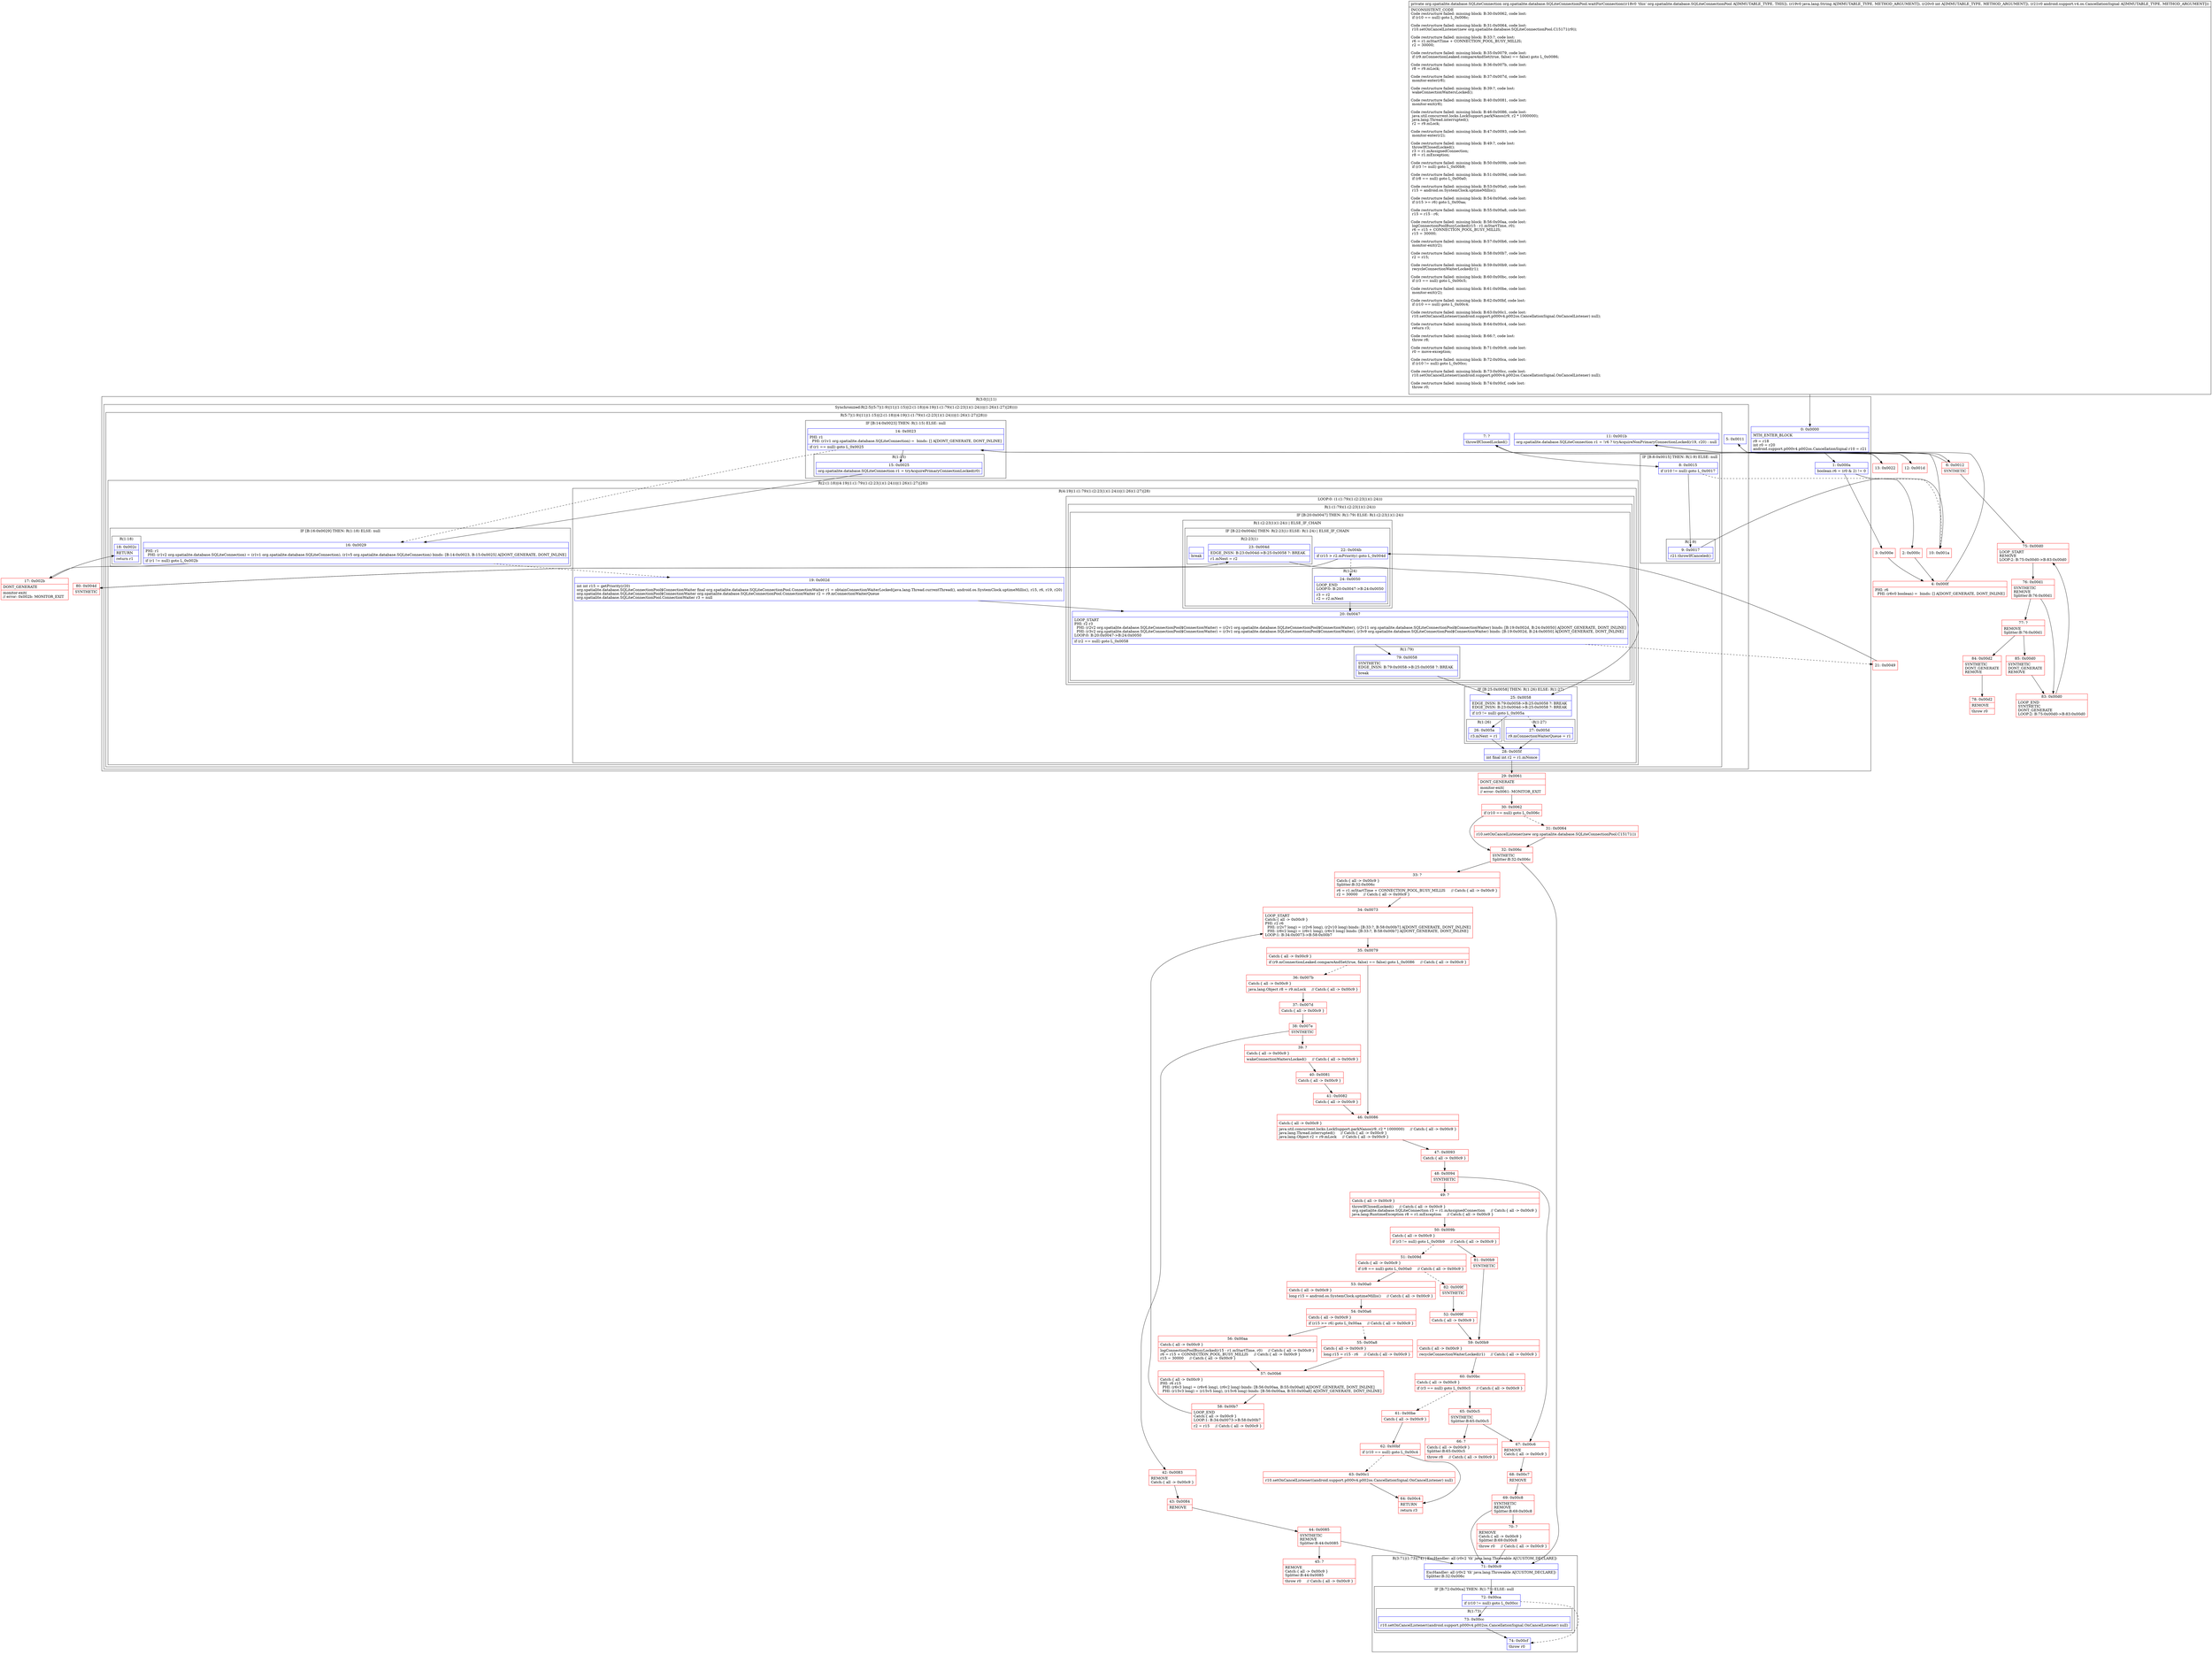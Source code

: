 digraph "CFG fororg.spatialite.database.SQLiteConnectionPool.waitForConnection(Ljava\/lang\/String;ILandroid\/support\/v4\/os\/CancellationSignal;)Lorg\/spatialite\/database\/SQLiteConnection;" {
subgraph cluster_Region_1811377445 {
label = "R(3:0|1|11)";
node [shape=record,color=blue];
Node_0 [shape=record,label="{0\:\ 0x0000|MTH_ENTER_BLOCK\l|r9 = r18\lint r0 = r20\landroid.support.p000v4.p002os.CancellationSignal r10 = r21\l}"];
Node_1 [shape=record,label="{1\:\ 0x000a|boolean r6 = (r0 & 2) != 0\l}"];
subgraph cluster_SynchronizedRegion_664923581 {
label = "Synchronized:R(2:5|(5:7|(1:9)|11|(1:15)|(2:(1:18)|(4:19|(1:(1:79)(1:(2:23|1)(1:24)))|(1:26)(1:27)|28))))";
node [shape=record,color=blue];
Node_5 [shape=record,label="{5\:\ 0x0011}"];
subgraph cluster_Region_1651898512 {
label = "R(5:7|(1:9)|11|(1:15)|(2:(1:18)|(4:19|(1:(1:79)(1:(2:23|1)(1:24)))|(1:26)(1:27)|28)))";
node [shape=record,color=blue];
Node_7 [shape=record,label="{7\:\ ?|throwIfClosedLocked()\l}"];
subgraph cluster_IfRegion_331356220 {
label = "IF [B:8:0x0015] THEN: R(1:9) ELSE: null";
node [shape=record,color=blue];
Node_8 [shape=record,label="{8\:\ 0x0015|if (r10 != null) goto L_0x0017\l}"];
subgraph cluster_Region_556833609 {
label = "R(1:9)";
node [shape=record,color=blue];
Node_9 [shape=record,label="{9\:\ 0x0017|r21.throwIfCanceled()\l}"];
}
}
Node_11 [shape=record,label="{11\:\ 0x001b|org.spatialite.database.SQLiteConnection r1 = !r6 ? tryAcquireNonPrimaryConnectionLocked(r19, r20) : null\l}"];
subgraph cluster_IfRegion_1460899758 {
label = "IF [B:14:0x0023] THEN: R(1:15) ELSE: null";
node [shape=record,color=blue];
Node_14 [shape=record,label="{14\:\ 0x0023|PHI: r1 \l  PHI: (r1v1 org.spatialite.database.SQLiteConnection) =  binds: [] A[DONT_GENERATE, DONT_INLINE]\l|if (r1 == null) goto L_0x0025\l}"];
subgraph cluster_Region_1628474284 {
label = "R(1:15)";
node [shape=record,color=blue];
Node_15 [shape=record,label="{15\:\ 0x0025|org.spatialite.database.SQLiteConnection r1 = tryAcquirePrimaryConnectionLocked(r0)\l}"];
}
}
subgraph cluster_Region_593109372 {
label = "R(2:(1:18)|(4:19|(1:(1:79)(1:(2:23|1)(1:24)))|(1:26)(1:27)|28))";
node [shape=record,color=blue];
subgraph cluster_IfRegion_1140948104 {
label = "IF [B:16:0x0029] THEN: R(1:18) ELSE: null";
node [shape=record,color=blue];
Node_16 [shape=record,label="{16\:\ 0x0029|PHI: r1 \l  PHI: (r1v2 org.spatialite.database.SQLiteConnection) = (r1v1 org.spatialite.database.SQLiteConnection), (r1v5 org.spatialite.database.SQLiteConnection) binds: [B:14:0x0023, B:15:0x0025] A[DONT_GENERATE, DONT_INLINE]\l|if (r1 != null) goto L_0x002b\l}"];
subgraph cluster_Region_167624160 {
label = "R(1:18)";
node [shape=record,color=blue];
Node_18 [shape=record,label="{18\:\ 0x002c|RETURN\l|return r1\l}"];
}
}
subgraph cluster_Region_851132350 {
label = "R(4:19|(1:(1:79)(1:(2:23|1)(1:24)))|(1:26)(1:27)|28)";
node [shape=record,color=blue];
Node_19 [shape=record,label="{19\:\ 0x002d|int int r15 = getPriority(r20)\lorg.spatialite.database.SQLiteConnectionPool$ConnectionWaiter final org.spatialite.database.SQLiteConnectionPool.ConnectionWaiter r1 = obtainConnectionWaiterLocked(java.lang.Thread.currentThread(), android.os.SystemClock.uptimeMillis(), r15, r6, r19, r20)\lorg.spatialite.database.SQLiteConnectionPool$ConnectionWaiter org.spatialite.database.SQLiteConnectionPool.ConnectionWaiter r2 = r9.mConnectionWaiterQueue\lorg.spatialite.database.SQLiteConnectionPool.ConnectionWaiter r3 = null\l}"];
subgraph cluster_LoopRegion_771121419 {
label = "LOOP:0: (1:(1:79)(1:(2:23|1)(1:24)))";
node [shape=record,color=blue];
subgraph cluster_Region_85114125 {
label = "R(1:(1:79)(1:(2:23|1)(1:24)))";
node [shape=record,color=blue];
subgraph cluster_IfRegion_1703101188 {
label = "IF [B:20:0x0047] THEN: R(1:79) ELSE: R(1:(2:23|1)(1:24))";
node [shape=record,color=blue];
Node_20 [shape=record,label="{20\:\ 0x0047|LOOP_START\lPHI: r2 r3 \l  PHI: (r2v2 org.spatialite.database.SQLiteConnectionPool$ConnectionWaiter) = (r2v1 org.spatialite.database.SQLiteConnectionPool$ConnectionWaiter), (r2v11 org.spatialite.database.SQLiteConnectionPool$ConnectionWaiter) binds: [B:19:0x002d, B:24:0x0050] A[DONT_GENERATE, DONT_INLINE]\l  PHI: (r3v2 org.spatialite.database.SQLiteConnectionPool$ConnectionWaiter) = (r3v1 org.spatialite.database.SQLiteConnectionPool$ConnectionWaiter), (r3v9 org.spatialite.database.SQLiteConnectionPool$ConnectionWaiter) binds: [B:19:0x002d, B:24:0x0050] A[DONT_GENERATE, DONT_INLINE]\lLOOP:0: B:20:0x0047\-\>B:24:0x0050\l|if (r2 == null) goto L_0x0058\l}"];
subgraph cluster_Region_543003701 {
label = "R(1:79)";
node [shape=record,color=blue];
Node_79 [shape=record,label="{79\:\ 0x0058|SYNTHETIC\lEDGE_INSN: B:79:0x0058\-\>B:25:0x0058 ?: BREAK  \l|break\l}"];
}
subgraph cluster_Region_1392377987 {
label = "R(1:(2:23|1)(1:24)) | ELSE_IF_CHAIN\l";
node [shape=record,color=blue];
subgraph cluster_IfRegion_1657812398 {
label = "IF [B:22:0x004b] THEN: R(2:23|1) ELSE: R(1:24) | ELSE_IF_CHAIN\l";
node [shape=record,color=blue];
Node_22 [shape=record,label="{22\:\ 0x004b|if (r15 \> r2.mPriority) goto L_0x004d\l}"];
subgraph cluster_Region_695576741 {
label = "R(2:23|1)";
node [shape=record,color=blue];
Node_23 [shape=record,label="{23\:\ 0x004d|EDGE_INSN: B:23:0x004d\-\>B:25:0x0058 ?: BREAK  \l|r1.mNext = r2\l}"];
Node_InsnContainer_1277091310 [shape=record,label="{|break\l}"];
}
subgraph cluster_Region_1639444247 {
label = "R(1:24)";
node [shape=record,color=blue];
Node_24 [shape=record,label="{24\:\ 0x0050|LOOP_END\lLOOP:0: B:20:0x0047\-\>B:24:0x0050\l|r3 = r2\lr2 = r2.mNext\l}"];
}
}
}
}
}
}
subgraph cluster_IfRegion_2019573015 {
label = "IF [B:25:0x0058] THEN: R(1:26) ELSE: R(1:27)";
node [shape=record,color=blue];
Node_25 [shape=record,label="{25\:\ 0x0058|EDGE_INSN: B:79:0x0058\-\>B:25:0x0058 ?: BREAK  \lEDGE_INSN: B:23:0x004d\-\>B:25:0x0058 ?: BREAK  \l|if (r3 != null) goto L_0x005a\l}"];
subgraph cluster_Region_1725916223 {
label = "R(1:26)";
node [shape=record,color=blue];
Node_26 [shape=record,label="{26\:\ 0x005a|r3.mNext = r1\l}"];
}
subgraph cluster_Region_36296633 {
label = "R(1:27)";
node [shape=record,color=blue];
Node_27 [shape=record,label="{27\:\ 0x005d|r9.mConnectionWaiterQueue = r1\l}"];
}
}
Node_28 [shape=record,label="{28\:\ 0x005f|int final int r2 = r1.mNonce\l}"];
}
}
}
}
}
subgraph cluster_Region_1559554997 {
label = "R(3:71|(1:73)|74) | ExcHandler: all (r0v2 'th' java.lang.Throwable A[CUSTOM_DECLARE])\l";
node [shape=record,color=blue];
Node_71 [shape=record,label="{71\:\ 0x00c9|ExcHandler: all (r0v2 'th' java.lang.Throwable A[CUSTOM_DECLARE])\lSplitter:B:32:0x006c\l}"];
subgraph cluster_IfRegion_281292834 {
label = "IF [B:72:0x00ca] THEN: R(1:73) ELSE: null";
node [shape=record,color=blue];
Node_72 [shape=record,label="{72\:\ 0x00ca|if (r10 != null) goto L_0x00cc\l}"];
subgraph cluster_Region_840749217 {
label = "R(1:73)";
node [shape=record,color=blue];
Node_73 [shape=record,label="{73\:\ 0x00cc|r10.setOnCancelListener((android.support.p000v4.p002os.CancellationSignal.OnCancelListener) null)\l}"];
}
}
Node_74 [shape=record,label="{74\:\ 0x00cf|throw r0\l}"];
}
Node_2 [shape=record,color=red,label="{2\:\ 0x000c}"];
Node_3 [shape=record,color=red,label="{3\:\ 0x000e}"];
Node_4 [shape=record,color=red,label="{4\:\ 0x000f|PHI: r6 \l  PHI: (r6v0 boolean) =  binds: [] A[DONT_GENERATE, DONT_INLINE]\l}"];
Node_6 [shape=record,color=red,label="{6\:\ 0x0012|SYNTHETIC\l}"];
Node_10 [shape=record,color=red,label="{10\:\ 0x001a}"];
Node_12 [shape=record,color=red,label="{12\:\ 0x001d}"];
Node_13 [shape=record,color=red,label="{13\:\ 0x0022}"];
Node_17 [shape=record,color=red,label="{17\:\ 0x002b|DONT_GENERATE\l|monitor\-exit(\l\/\/ error: 0x002b: MONITOR_EXIT  \l}"];
Node_21 [shape=record,color=red,label="{21\:\ 0x0049}"];
Node_29 [shape=record,color=red,label="{29\:\ 0x0061|DONT_GENERATE\l|monitor\-exit(\l\/\/ error: 0x0061: MONITOR_EXIT  \l}"];
Node_30 [shape=record,color=red,label="{30\:\ 0x0062|if (r10 == null) goto L_0x006c\l}"];
Node_31 [shape=record,color=red,label="{31\:\ 0x0064|r10.setOnCancelListener(new org.spatialite.database.SQLiteConnectionPool.C15171())\l}"];
Node_32 [shape=record,color=red,label="{32\:\ 0x006c|SYNTHETIC\lSplitter:B:32:0x006c\l}"];
Node_33 [shape=record,color=red,label="{33\:\ ?|Catch:\{ all \-\> 0x00c9 \}\lSplitter:B:32:0x006c\l|r6 = r1.mStartTime + CONNECTION_POOL_BUSY_MILLIS     \/\/ Catch:\{ all \-\> 0x00c9 \}\lr2 = 30000     \/\/ Catch:\{ all \-\> 0x00c9 \}\l}"];
Node_34 [shape=record,color=red,label="{34\:\ 0x0073|LOOP_START\lCatch:\{ all \-\> 0x00c9 \}\lPHI: r2 r6 \l  PHI: (r2v7 long) = (r2v6 long), (r2v10 long) binds: [B:33:?, B:58:0x00b7] A[DONT_GENERATE, DONT_INLINE]\l  PHI: (r6v2 long) = (r6v1 long), (r6v3 long) binds: [B:33:?, B:58:0x00b7] A[DONT_GENERATE, DONT_INLINE]\lLOOP:1: B:34:0x0073\-\>B:58:0x00b7\l}"];
Node_35 [shape=record,color=red,label="{35\:\ 0x0079|Catch:\{ all \-\> 0x00c9 \}\l|if (r9.mConnectionLeaked.compareAndSet(true, false) == false) goto L_0x0086     \/\/ Catch:\{ all \-\> 0x00c9 \}\l}"];
Node_36 [shape=record,color=red,label="{36\:\ 0x007b|Catch:\{ all \-\> 0x00c9 \}\l|java.lang.Object r8 = r9.mLock     \/\/ Catch:\{ all \-\> 0x00c9 \}\l}"];
Node_37 [shape=record,color=red,label="{37\:\ 0x007d|Catch:\{ all \-\> 0x00c9 \}\l}"];
Node_38 [shape=record,color=red,label="{38\:\ 0x007e|SYNTHETIC\l}"];
Node_39 [shape=record,color=red,label="{39\:\ ?|Catch:\{ all \-\> 0x00c9 \}\l|wakeConnectionWaitersLocked()     \/\/ Catch:\{ all \-\> 0x00c9 \}\l}"];
Node_40 [shape=record,color=red,label="{40\:\ 0x0081|Catch:\{ all \-\> 0x00c9 \}\l}"];
Node_41 [shape=record,color=red,label="{41\:\ 0x0082|Catch:\{ all \-\> 0x00c9 \}\l}"];
Node_42 [shape=record,color=red,label="{42\:\ 0x0083|REMOVE\lCatch:\{ all \-\> 0x00c9 \}\l}"];
Node_43 [shape=record,color=red,label="{43\:\ 0x0084|REMOVE\l}"];
Node_44 [shape=record,color=red,label="{44\:\ 0x0085|SYNTHETIC\lREMOVE\lSplitter:B:44:0x0085\l}"];
Node_45 [shape=record,color=red,label="{45\:\ ?|REMOVE\lCatch:\{ all \-\> 0x00c9 \}\lSplitter:B:44:0x0085\l|throw r0     \/\/ Catch:\{ all \-\> 0x00c9 \}\l}"];
Node_46 [shape=record,color=red,label="{46\:\ 0x0086|Catch:\{ all \-\> 0x00c9 \}\l|java.util.concurrent.locks.LockSupport.parkNanos(r9, r2 * 1000000)     \/\/ Catch:\{ all \-\> 0x00c9 \}\ljava.lang.Thread.interrupted()     \/\/ Catch:\{ all \-\> 0x00c9 \}\ljava.lang.Object r2 = r9.mLock     \/\/ Catch:\{ all \-\> 0x00c9 \}\l}"];
Node_47 [shape=record,color=red,label="{47\:\ 0x0093|Catch:\{ all \-\> 0x00c9 \}\l}"];
Node_48 [shape=record,color=red,label="{48\:\ 0x0094|SYNTHETIC\l}"];
Node_49 [shape=record,color=red,label="{49\:\ ?|Catch:\{ all \-\> 0x00c9 \}\l|throwIfClosedLocked()     \/\/ Catch:\{ all \-\> 0x00c9 \}\lorg.spatialite.database.SQLiteConnection r3 = r1.mAssignedConnection     \/\/ Catch:\{ all \-\> 0x00c9 \}\ljava.lang.RuntimeException r8 = r1.mException     \/\/ Catch:\{ all \-\> 0x00c9 \}\l}"];
Node_50 [shape=record,color=red,label="{50\:\ 0x009b|Catch:\{ all \-\> 0x00c9 \}\l|if (r3 != null) goto L_0x00b9     \/\/ Catch:\{ all \-\> 0x00c9 \}\l}"];
Node_51 [shape=record,color=red,label="{51\:\ 0x009d|Catch:\{ all \-\> 0x00c9 \}\l|if (r8 == null) goto L_0x00a0     \/\/ Catch:\{ all \-\> 0x00c9 \}\l}"];
Node_52 [shape=record,color=red,label="{52\:\ 0x009f|Catch:\{ all \-\> 0x00c9 \}\l}"];
Node_53 [shape=record,color=red,label="{53\:\ 0x00a0|Catch:\{ all \-\> 0x00c9 \}\l|long r15 = android.os.SystemClock.uptimeMillis()     \/\/ Catch:\{ all \-\> 0x00c9 \}\l}"];
Node_54 [shape=record,color=red,label="{54\:\ 0x00a6|Catch:\{ all \-\> 0x00c9 \}\l|if (r15 \>= r6) goto L_0x00aa     \/\/ Catch:\{ all \-\> 0x00c9 \}\l}"];
Node_55 [shape=record,color=red,label="{55\:\ 0x00a8|Catch:\{ all \-\> 0x00c9 \}\l|long r15 = r15 \- r6     \/\/ Catch:\{ all \-\> 0x00c9 \}\l}"];
Node_56 [shape=record,color=red,label="{56\:\ 0x00aa|Catch:\{ all \-\> 0x00c9 \}\l|logConnectionPoolBusyLocked(r15 \- r1.mStartTime, r0)     \/\/ Catch:\{ all \-\> 0x00c9 \}\lr6 = r15 + CONNECTION_POOL_BUSY_MILLIS     \/\/ Catch:\{ all \-\> 0x00c9 \}\lr15 = 30000     \/\/ Catch:\{ all \-\> 0x00c9 \}\l}"];
Node_57 [shape=record,color=red,label="{57\:\ 0x00b6|Catch:\{ all \-\> 0x00c9 \}\lPHI: r6 r15 \l  PHI: (r6v3 long) = (r6v6 long), (r6v2 long) binds: [B:56:0x00aa, B:55:0x00a8] A[DONT_GENERATE, DONT_INLINE]\l  PHI: (r15v3 long) = (r15v5 long), (r15v6 long) binds: [B:56:0x00aa, B:55:0x00a8] A[DONT_GENERATE, DONT_INLINE]\l}"];
Node_58 [shape=record,color=red,label="{58\:\ 0x00b7|LOOP_END\lCatch:\{ all \-\> 0x00c9 \}\lLOOP:1: B:34:0x0073\-\>B:58:0x00b7\l|r2 = r15     \/\/ Catch:\{ all \-\> 0x00c9 \}\l}"];
Node_59 [shape=record,color=red,label="{59\:\ 0x00b9|Catch:\{ all \-\> 0x00c9 \}\l|recycleConnectionWaiterLocked(r1)     \/\/ Catch:\{ all \-\> 0x00c9 \}\l}"];
Node_60 [shape=record,color=red,label="{60\:\ 0x00bc|Catch:\{ all \-\> 0x00c9 \}\l|if (r3 == null) goto L_0x00c5     \/\/ Catch:\{ all \-\> 0x00c9 \}\l}"];
Node_61 [shape=record,color=red,label="{61\:\ 0x00be|Catch:\{ all \-\> 0x00c9 \}\l}"];
Node_62 [shape=record,color=red,label="{62\:\ 0x00bf|if (r10 == null) goto L_0x00c4\l}"];
Node_63 [shape=record,color=red,label="{63\:\ 0x00c1|r10.setOnCancelListener((android.support.p000v4.p002os.CancellationSignal.OnCancelListener) null)\l}"];
Node_64 [shape=record,color=red,label="{64\:\ 0x00c4|RETURN\l|return r3\l}"];
Node_65 [shape=record,color=red,label="{65\:\ 0x00c5|SYNTHETIC\lSplitter:B:65:0x00c5\l}"];
Node_66 [shape=record,color=red,label="{66\:\ ?|Catch:\{ all \-\> 0x00c9 \}\lSplitter:B:65:0x00c5\l|throw r8     \/\/ Catch:\{ all \-\> 0x00c9 \}\l}"];
Node_67 [shape=record,color=red,label="{67\:\ 0x00c6|REMOVE\lCatch:\{ all \-\> 0x00c9 \}\l}"];
Node_68 [shape=record,color=red,label="{68\:\ 0x00c7|REMOVE\l}"];
Node_69 [shape=record,color=red,label="{69\:\ 0x00c8|SYNTHETIC\lREMOVE\lSplitter:B:69:0x00c8\l}"];
Node_70 [shape=record,color=red,label="{70\:\ ?|REMOVE\lCatch:\{ all \-\> 0x00c9 \}\lSplitter:B:69:0x00c8\l|throw r0     \/\/ Catch:\{ all \-\> 0x00c9 \}\l}"];
Node_75 [shape=record,color=red,label="{75\:\ 0x00d0|LOOP_START\lREMOVE\lLOOP:2: B:75:0x00d0\-\>B:83:0x00d0\l}"];
Node_76 [shape=record,color=red,label="{76\:\ 0x00d1|SYNTHETIC\lREMOVE\lSplitter:B:76:0x00d1\l}"];
Node_77 [shape=record,color=red,label="{77\:\ ?|REMOVE\lSplitter:B:76:0x00d1\l}"];
Node_78 [shape=record,color=red,label="{78\:\ 0x00d2|REMOVE\l|throw r0\l}"];
Node_80 [shape=record,color=red,label="{80\:\ 0x004d|SYNTHETIC\l}"];
Node_81 [shape=record,color=red,label="{81\:\ 0x00b9|SYNTHETIC\l}"];
Node_82 [shape=record,color=red,label="{82\:\ 0x009f|SYNTHETIC\l}"];
Node_83 [shape=record,color=red,label="{83\:\ 0x00d0|LOOP_END\lSYNTHETIC\lDONT_GENERATE\lLOOP:2: B:75:0x00d0\-\>B:83:0x00d0\l}"];
Node_84 [shape=record,color=red,label="{84\:\ 0x00d2|SYNTHETIC\lDONT_GENERATE\lREMOVE\l}"];
Node_85 [shape=record,color=red,label="{85\:\ 0x00d0|SYNTHETIC\lDONT_GENERATE\lREMOVE\l}"];
MethodNode[shape=record,label="{private org.spatialite.database.SQLiteConnection org.spatialite.database.SQLiteConnectionPool.waitForConnection((r18v0 'this' org.spatialite.database.SQLiteConnectionPool A[IMMUTABLE_TYPE, THIS]), (r19v0 java.lang.String A[IMMUTABLE_TYPE, METHOD_ARGUMENT]), (r20v0 int A[IMMUTABLE_TYPE, METHOD_ARGUMENT]), (r21v0 android.support.v4.os.CancellationSignal A[IMMUTABLE_TYPE, METHOD_ARGUMENT]))  | INCONSISTENT_CODE\lCode restructure failed: missing block: B:30:0x0062, code lost:\l    if (r10 == null) goto L_0x006c;\l\lCode restructure failed: missing block: B:31:0x0064, code lost:\l    r10.setOnCancelListener(new org.spatialite.database.SQLiteConnectionPool.C15171(r9));\l\lCode restructure failed: missing block: B:33:?, code lost:\l    r6 = r1.mStartTime + CONNECTION_POOL_BUSY_MILLIS;\l    r2 = 30000;\l\lCode restructure failed: missing block: B:35:0x0079, code lost:\l    if (r9.mConnectionLeaked.compareAndSet(true, false) == false) goto L_0x0086;\l\lCode restructure failed: missing block: B:36:0x007b, code lost:\l    r8 = r9.mLock;\l\lCode restructure failed: missing block: B:37:0x007d, code lost:\l    monitor\-enter(r8);\l\lCode restructure failed: missing block: B:39:?, code lost:\l    wakeConnectionWaitersLocked();\l\lCode restructure failed: missing block: B:40:0x0081, code lost:\l    monitor\-exit(r8);\l\lCode restructure failed: missing block: B:46:0x0086, code lost:\l    java.util.concurrent.locks.LockSupport.parkNanos(r9, r2 * 1000000);\l    java.lang.Thread.interrupted();\l    r2 = r9.mLock;\l\lCode restructure failed: missing block: B:47:0x0093, code lost:\l    monitor\-enter(r2);\l\lCode restructure failed: missing block: B:49:?, code lost:\l    throwIfClosedLocked();\l    r3 = r1.mAssignedConnection;\l    r8 = r1.mException;\l\lCode restructure failed: missing block: B:50:0x009b, code lost:\l    if (r3 != null) goto L_0x00b9;\l\lCode restructure failed: missing block: B:51:0x009d, code lost:\l    if (r8 == null) goto L_0x00a0;\l\lCode restructure failed: missing block: B:53:0x00a0, code lost:\l    r15 = android.os.SystemClock.uptimeMillis();\l\lCode restructure failed: missing block: B:54:0x00a6, code lost:\l    if (r15 \>= r6) goto L_0x00aa;\l\lCode restructure failed: missing block: B:55:0x00a8, code lost:\l    r15 = r15 \- r6;\l\lCode restructure failed: missing block: B:56:0x00aa, code lost:\l    logConnectionPoolBusyLocked(r15 \- r1.mStartTime, r0);\l    r6 = r15 + CONNECTION_POOL_BUSY_MILLIS;\l    r15 = 30000;\l\lCode restructure failed: missing block: B:57:0x00b6, code lost:\l    monitor\-exit(r2);\l\lCode restructure failed: missing block: B:58:0x00b7, code lost:\l    r2 = r15;\l\lCode restructure failed: missing block: B:59:0x00b9, code lost:\l    recycleConnectionWaiterLocked(r1);\l\lCode restructure failed: missing block: B:60:0x00bc, code lost:\l    if (r3 == null) goto L_0x00c5;\l\lCode restructure failed: missing block: B:61:0x00be, code lost:\l    monitor\-exit(r2);\l\lCode restructure failed: missing block: B:62:0x00bf, code lost:\l    if (r10 == null) goto L_0x00c4;\l\lCode restructure failed: missing block: B:63:0x00c1, code lost:\l    r10.setOnCancelListener((android.support.p000v4.p002os.CancellationSignal.OnCancelListener) null);\l\lCode restructure failed: missing block: B:64:0x00c4, code lost:\l    return r3;\l\lCode restructure failed: missing block: B:66:?, code lost:\l    throw r8;\l\lCode restructure failed: missing block: B:71:0x00c9, code lost:\l    r0 = move\-exception;\l\lCode restructure failed: missing block: B:72:0x00ca, code lost:\l    if (r10 != null) goto L_0x00cc;\l\lCode restructure failed: missing block: B:73:0x00cc, code lost:\l    r10.setOnCancelListener((android.support.p000v4.p002os.CancellationSignal.OnCancelListener) null);\l\lCode restructure failed: missing block: B:74:0x00cf, code lost:\l    throw r0;\l\l}"];
MethodNode -> Node_0;
Node_0 -> Node_1;
Node_1 -> Node_2;
Node_1 -> Node_3;
Node_5 -> Node_6;
Node_7 -> Node_8;
Node_8 -> Node_9;
Node_8 -> Node_10[style=dashed];
Node_9 -> Node_10;
Node_11 -> Node_12;
Node_11 -> Node_13;
Node_14 -> Node_15;
Node_14 -> Node_16[style=dashed];
Node_15 -> Node_16;
Node_16 -> Node_17;
Node_16 -> Node_19[style=dashed];
Node_19 -> Node_20;
Node_20 -> Node_21[style=dashed];
Node_20 -> Node_79;
Node_79 -> Node_25;
Node_22 -> Node_24[style=dashed];
Node_22 -> Node_80;
Node_23 -> Node_25;
Node_24 -> Node_20;
Node_25 -> Node_26;
Node_25 -> Node_27[style=dashed];
Node_26 -> Node_28;
Node_27 -> Node_28;
Node_28 -> Node_29;
Node_71 -> Node_72;
Node_72 -> Node_73;
Node_72 -> Node_74[style=dashed];
Node_73 -> Node_74;
Node_2 -> Node_4;
Node_3 -> Node_4;
Node_4 -> Node_5;
Node_6 -> Node_7;
Node_6 -> Node_75;
Node_10 -> Node_11;
Node_12 -> Node_14;
Node_13 -> Node_14;
Node_17 -> Node_18;
Node_21 -> Node_22;
Node_29 -> Node_30;
Node_30 -> Node_31[style=dashed];
Node_30 -> Node_32;
Node_31 -> Node_32;
Node_32 -> Node_33;
Node_32 -> Node_71;
Node_33 -> Node_34;
Node_34 -> Node_35;
Node_35 -> Node_36[style=dashed];
Node_35 -> Node_46;
Node_36 -> Node_37;
Node_37 -> Node_38;
Node_38 -> Node_39;
Node_38 -> Node_42;
Node_39 -> Node_40;
Node_40 -> Node_41;
Node_41 -> Node_46;
Node_42 -> Node_43;
Node_43 -> Node_44;
Node_44 -> Node_45;
Node_44 -> Node_71;
Node_46 -> Node_47;
Node_47 -> Node_48;
Node_48 -> Node_49;
Node_48 -> Node_67;
Node_49 -> Node_50;
Node_50 -> Node_51[style=dashed];
Node_50 -> Node_81;
Node_51 -> Node_53;
Node_51 -> Node_82[style=dashed];
Node_52 -> Node_59;
Node_53 -> Node_54;
Node_54 -> Node_55[style=dashed];
Node_54 -> Node_56;
Node_55 -> Node_57;
Node_56 -> Node_57;
Node_57 -> Node_58;
Node_58 -> Node_34;
Node_59 -> Node_60;
Node_60 -> Node_61[style=dashed];
Node_60 -> Node_65;
Node_61 -> Node_62;
Node_62 -> Node_63[style=dashed];
Node_62 -> Node_64;
Node_63 -> Node_64;
Node_65 -> Node_66;
Node_65 -> Node_67;
Node_67 -> Node_68;
Node_68 -> Node_69;
Node_69 -> Node_70;
Node_69 -> Node_71;
Node_70 -> Node_71;
Node_75 -> Node_76;
Node_76 -> Node_77;
Node_76 -> Node_83;
Node_77 -> Node_84;
Node_77 -> Node_85;
Node_80 -> Node_23;
Node_81 -> Node_59;
Node_82 -> Node_52;
Node_83 -> Node_75;
Node_84 -> Node_78;
Node_85 -> Node_83;
}


